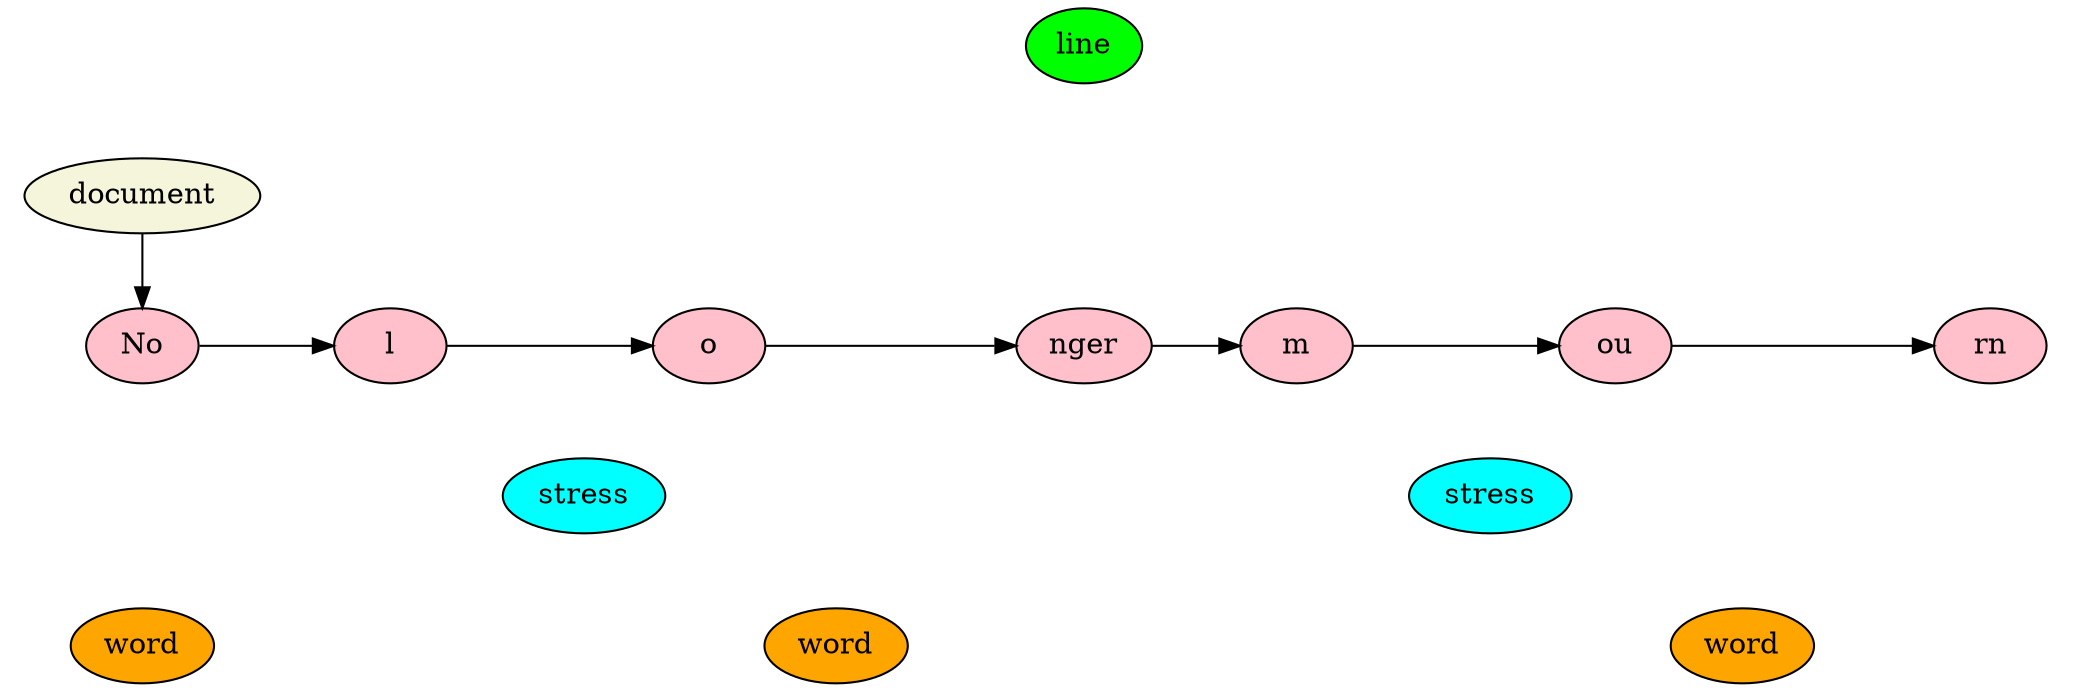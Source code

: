 digraph G {
	{ node [rank=same]; top1[style=invis]; top2[style=invis]; top3[style=invis]; line[style=filled, fillcolor="#00ff00"]; top4[style=invis]; top5[style=invis]; top6[style=invis];}
	top1 -> top2 -> top3 -> line -> top4 -> top5 -> top6 [constraint=false, style=invis]
	{ node [rank = same]; document[fillcolor=beige, style=filled]; fake1[style=invis]; fake2[style=invis]; null[style=invis]; fake3[style=invis]; fake4[style=invis]; fake5[style=invis];}
	top1 -> document[style=invis]
	top2 -> fake1[style=invis]
	top3 -> fake2[style=invis]
	line -> null[style=invis]
	top4 -> fake3[style=invis]
	top5 -> fake4[style=invis]
	top6 -> fake5[style=invis]
	{ node [rank=same, style=filled, fillcolor=pink]; No; l; o; nger; m; ou; rn;}
	document -> fake1 -> fake2 -> null -> fake3 -> fake4[constraint=false, style=invis]
	document -> No
	fake1 -> l[style=invis]
	fake2 -> o[style=invis]
	null -> nger[style=invis]
	fake3 -> m[style=invis]
	fake4 -> ou[style=invis]
	fake5 -> rn[style=invis]
	No -> l -> o -> nger -> m -> ou -> rn [constraint=false, minlen=2]
	{ node [rank=same]; wordplace1[style=invis]; fake6[style=invis]; stress2[style=filled, fillcolor=cyan, label=stress]; wordplace2[style=invis]; fake7[style=invis]; fake8[style=invis]; stress3[style=filled, fillcolor=cyan, label=stress]; wordplace3[style=invis]; fake9[style=invis]}
	{ node [rank=same]; word1[style=filled, fillcolor=orange, label=word]; fake10[style=invis]; word2[style=filled, fillcolor=orange, label=word]; fake13[style=invis]; fake14[style=invis]; word3[style=filled, fillcolor=orange, label=word]}
	No -> wordplace1[style=invis]
	l -> fake6[style=invis]
	o -> stress2[style=invis]
	o -> wordplace2[style=invis]
	nger -> fake7[style=invis]
	m -> fake8[style=invis]
	ou -> stress3[style=invis]
	ou -> wordplace3[style=invis]
	rn -> fake9[style=invis]
	wordplace1 -> word1[style=invis]
	fake6 -> fake10[style=invis]
	wordplace2 -> word2[style=invis]
	fake7 -> fake13[style=invis]
	fake8 -> fake14[style=invis]
	wordplace3 -> word3[style=invis]
}